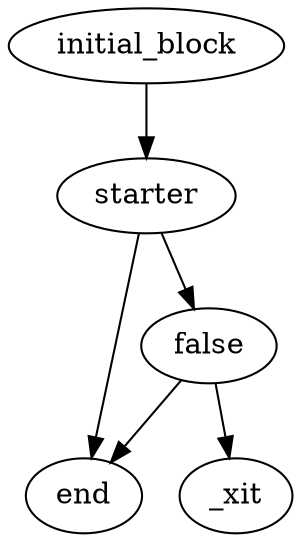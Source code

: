 digraph G {
initial_block -> starter;
starter -> end;
starter -> false;
false -> end;
false -> _xit;
}
